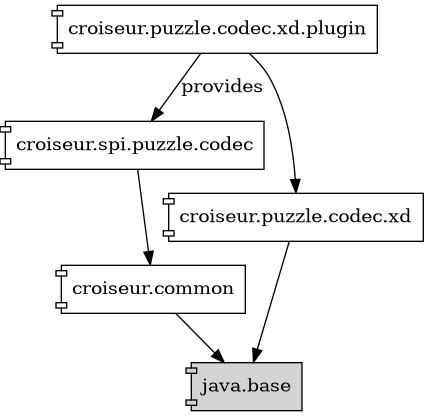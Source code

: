 @startdot
digraph "solvers" {
  // All nodes are components
  node [shape=component];

  // External dependencies need to be distinguished from the rest
  "java.base" [style=filled fillcolor=lightgray];

  "croiseur.puzzle.codec.xd.plugin" -> "croiseur.spi.puzzle.codec" [label=provides];
  "croiseur.puzzle.codec.xd.plugin" -> "croiseur.puzzle.codec.xd";
  "croiseur.spi.puzzle.codec" -> "croiseur.common";
  "croiseur.common"   -> "java.base";
  "croiseur.puzzle.codec.xd" -> "java.base"
}
@enddot